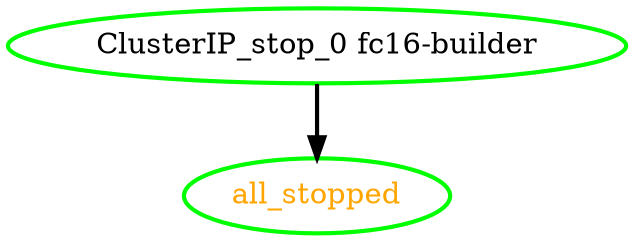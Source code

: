 digraph "g" {
"ClusterIP_stop_0 fc16-builder" -> "all_stopped" [ style = bold]
"ClusterIP_stop_0 fc16-builder" [ style=bold color="green" fontcolor="black"]
"all_stopped" [ style=bold color="green" fontcolor="orange"]
}
